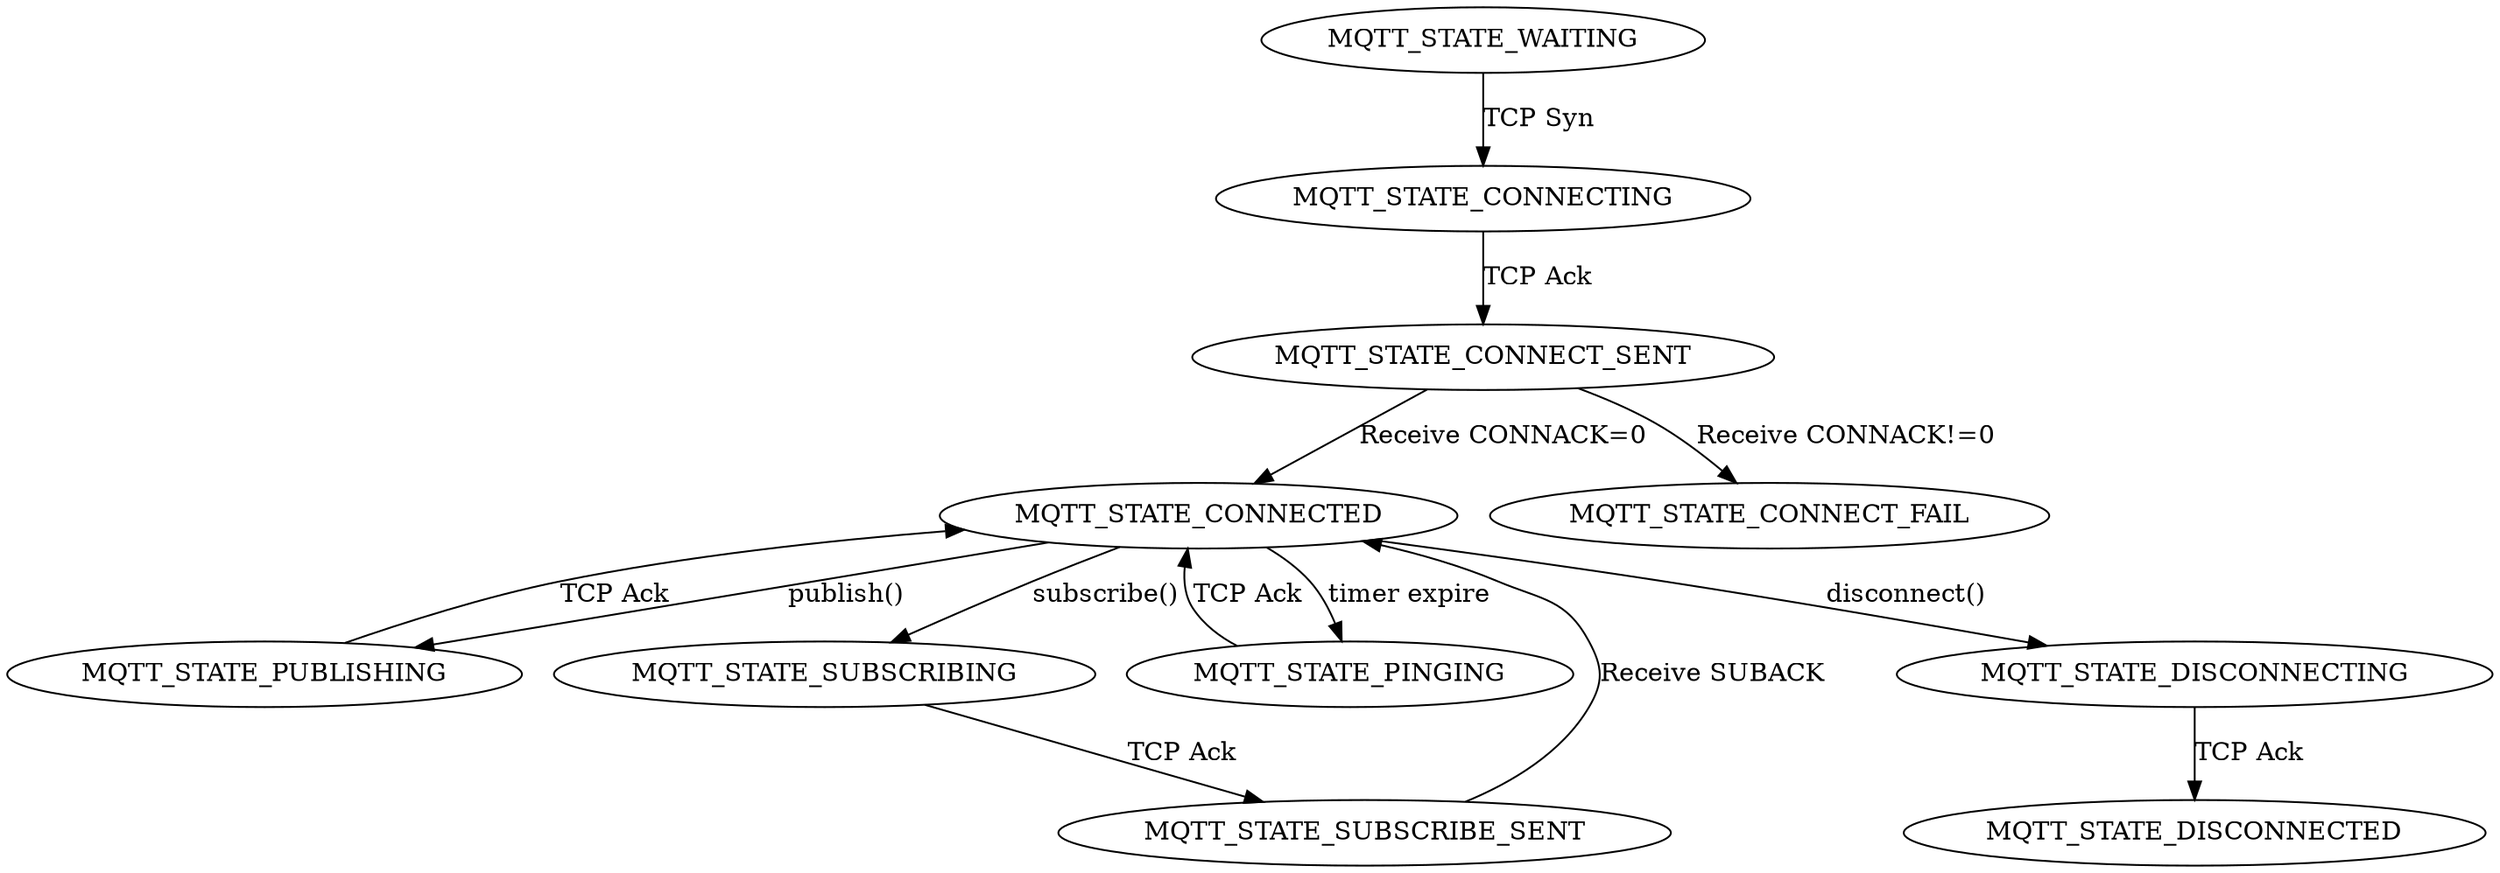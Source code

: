 digraph NanodeMQTT {
  MQTT_STATE_WAITING;
  MQTT_STATE_CONNECTING;
  MQTT_STATE_CONNECT_SENT;
  MQTT_STATE_CONNECTED;
  MQTT_STATE_CONNECT_FAIL;
  MQTT_STATE_PUBLISHING;
  MQTT_STATE_SUBSCRIBING;
  MQTT_STATE_SUBSCRIBE_SENT;
  MQTT_STATE_PINGING;
  MQTT_STATE_DISCONNECTING;
  MQTT_STATE_DISCONNECTED;
  
  MQTT_STATE_WAITING -> MQTT_STATE_CONNECTING [label="TCP Syn"];
  MQTT_STATE_CONNECTING -> MQTT_STATE_CONNECT_SENT [label="TCP Ack"];
  MQTT_STATE_CONNECT_SENT -> MQTT_STATE_CONNECTED [label="Receive CONNACK=0"];
  MQTT_STATE_CONNECT_SENT -> MQTT_STATE_CONNECT_FAIL [label="Receive CONNACK!=0"];

  MQTT_STATE_CONNECTED -> MQTT_STATE_PUBLISHING [label="publish()"];
  MQTT_STATE_PUBLISHING -> MQTT_STATE_CONNECTED [label="TCP Ack"];

  MQTT_STATE_CONNECTED -> MQTT_STATE_SUBSCRIBING [label="subscribe()"];
  MQTT_STATE_SUBSCRIBING -> MQTT_STATE_SUBSCRIBE_SENT [label="TCP Ack"];
  MQTT_STATE_SUBSCRIBE_SENT -> MQTT_STATE_CONNECTED [label="Receive SUBACK"];

  MQTT_STATE_CONNECTED -> MQTT_STATE_PINGING [label="timer expire"];
  MQTT_STATE_PINGING -> MQTT_STATE_CONNECTED [label="TCP Ack"];

  MQTT_STATE_CONNECTED -> MQTT_STATE_DISCONNECTING [label="disconnect()"];
  MQTT_STATE_DISCONNECTING -> MQTT_STATE_DISCONNECTED [label="TCP Ack"];
}
